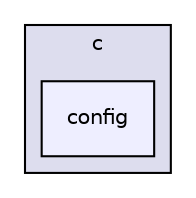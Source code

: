 digraph "/home/runner/work/cpp-sdks/cpp-sdks/libs/common/include/launchdarkly/bindings/c/config" {
  compound=true
  node [ fontsize="10", fontname="Helvetica"];
  edge [ labelfontsize="10", labelfontname="Helvetica"];
  subgraph clusterdir_8793f44c2d95502e0357555087a87bd0 {
    graph [ bgcolor="#ddddee", pencolor="black", label="c" fontname="Helvetica", fontsize="10", URL="dir_8793f44c2d95502e0357555087a87bd0.html"]
  dir_7ff27a6c6297e4f8421309bf73db8344 [shape=box, label="config", style="filled", fillcolor="#eeeeff", pencolor="black", URL="dir_7ff27a6c6297e4f8421309bf73db8344.html"];
  }
}
